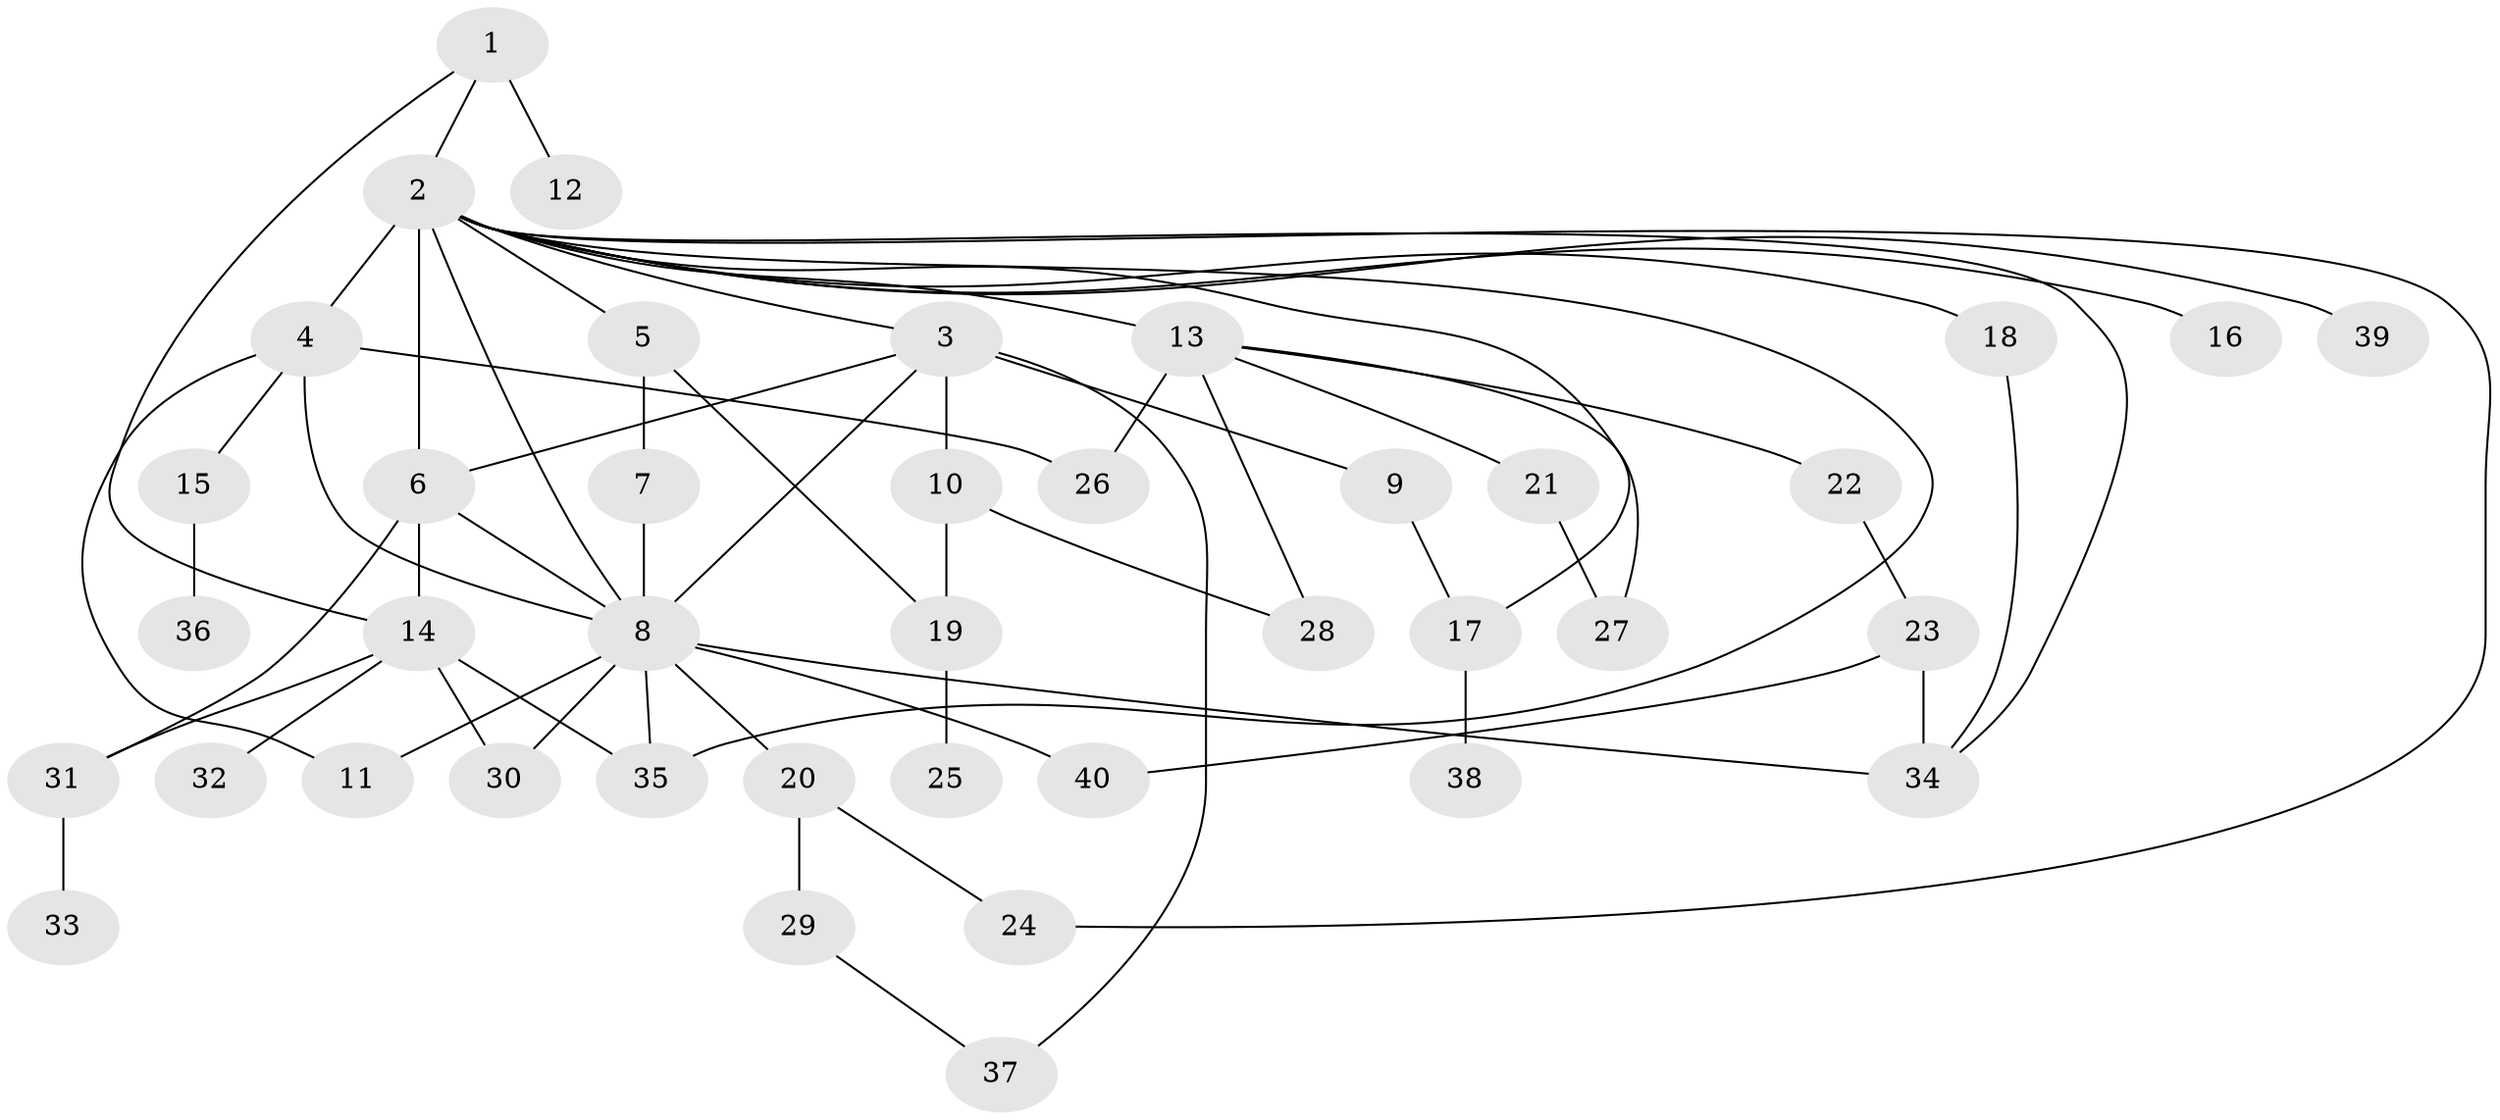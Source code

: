 // original degree distribution, {5: 0.0707070707070707, 25: 0.010101010101010102, 11: 0.010101010101010102, 1: 0.5656565656565656, 4: 0.06060606060606061, 16: 0.010101010101010102, 2: 0.1414141414141414, 3: 0.10101010101010101, 9: 0.010101010101010102, 7: 0.020202020202020204}
// Generated by graph-tools (version 1.1) at 2025/50/03/04/25 22:50:22]
// undirected, 40 vertices, 61 edges
graph export_dot {
  node [color=gray90,style=filled];
  1;
  2;
  3;
  4;
  5;
  6;
  7;
  8;
  9;
  10;
  11;
  12;
  13;
  14;
  15;
  16;
  17;
  18;
  19;
  20;
  21;
  22;
  23;
  24;
  25;
  26;
  27;
  28;
  29;
  30;
  31;
  32;
  33;
  34;
  35;
  36;
  37;
  38;
  39;
  40;
  1 -- 2 [weight=1.0];
  1 -- 12 [weight=2.0];
  1 -- 14 [weight=1.0];
  2 -- 3 [weight=1.0];
  2 -- 4 [weight=1.0];
  2 -- 5 [weight=1.0];
  2 -- 6 [weight=11.0];
  2 -- 8 [weight=1.0];
  2 -- 13 [weight=1.0];
  2 -- 16 [weight=1.0];
  2 -- 17 [weight=1.0];
  2 -- 18 [weight=1.0];
  2 -- 24 [weight=1.0];
  2 -- 34 [weight=1.0];
  2 -- 35 [weight=1.0];
  2 -- 39 [weight=1.0];
  3 -- 6 [weight=2.0];
  3 -- 8 [weight=1.0];
  3 -- 9 [weight=4.0];
  3 -- 10 [weight=1.0];
  3 -- 37 [weight=1.0];
  4 -- 8 [weight=1.0];
  4 -- 11 [weight=1.0];
  4 -- 15 [weight=1.0];
  4 -- 26 [weight=1.0];
  5 -- 7 [weight=1.0];
  5 -- 19 [weight=1.0];
  6 -- 8 [weight=1.0];
  6 -- 14 [weight=1.0];
  6 -- 31 [weight=1.0];
  7 -- 8 [weight=1.0];
  8 -- 11 [weight=1.0];
  8 -- 20 [weight=1.0];
  8 -- 30 [weight=1.0];
  8 -- 34 [weight=1.0];
  8 -- 35 [weight=1.0];
  8 -- 40 [weight=1.0];
  9 -- 17 [weight=1.0];
  10 -- 19 [weight=1.0];
  10 -- 28 [weight=1.0];
  13 -- 21 [weight=1.0];
  13 -- 22 [weight=1.0];
  13 -- 26 [weight=3.0];
  13 -- 27 [weight=1.0];
  13 -- 28 [weight=1.0];
  14 -- 30 [weight=1.0];
  14 -- 31 [weight=1.0];
  14 -- 32 [weight=2.0];
  14 -- 35 [weight=2.0];
  15 -- 36 [weight=3.0];
  17 -- 38 [weight=1.0];
  18 -- 34 [weight=1.0];
  19 -- 25 [weight=1.0];
  20 -- 24 [weight=1.0];
  20 -- 29 [weight=4.0];
  21 -- 27 [weight=2.0];
  22 -- 23 [weight=1.0];
  23 -- 34 [weight=4.0];
  23 -- 40 [weight=1.0];
  29 -- 37 [weight=1.0];
  31 -- 33 [weight=1.0];
}
